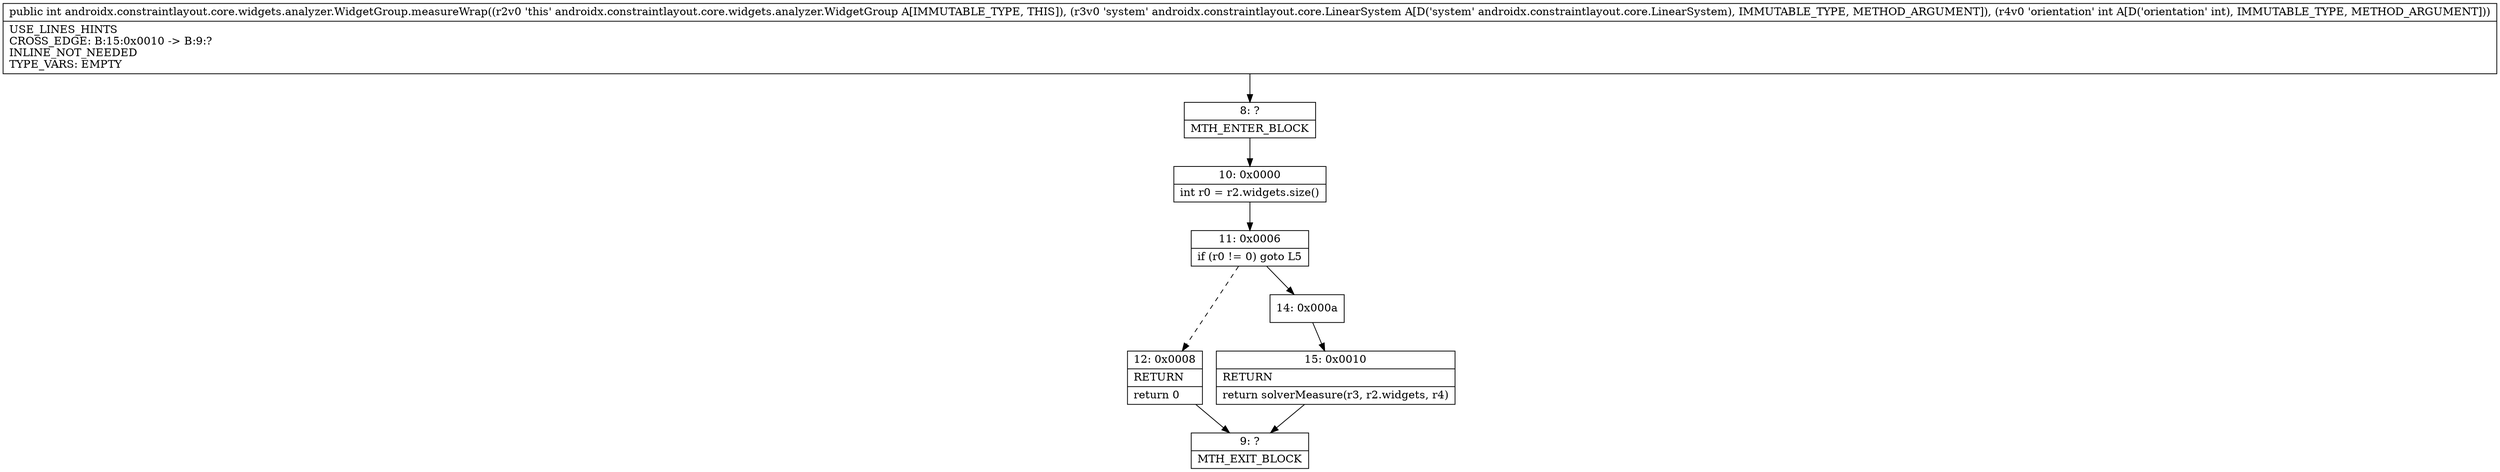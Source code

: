 digraph "CFG forandroidx.constraintlayout.core.widgets.analyzer.WidgetGroup.measureWrap(Landroidx\/constraintlayout\/core\/LinearSystem;I)I" {
Node_8 [shape=record,label="{8\:\ ?|MTH_ENTER_BLOCK\l}"];
Node_10 [shape=record,label="{10\:\ 0x0000|int r0 = r2.widgets.size()\l}"];
Node_11 [shape=record,label="{11\:\ 0x0006|if (r0 != 0) goto L5\l}"];
Node_12 [shape=record,label="{12\:\ 0x0008|RETURN\l|return 0\l}"];
Node_9 [shape=record,label="{9\:\ ?|MTH_EXIT_BLOCK\l}"];
Node_14 [shape=record,label="{14\:\ 0x000a}"];
Node_15 [shape=record,label="{15\:\ 0x0010|RETURN\l|return solverMeasure(r3, r2.widgets, r4)\l}"];
MethodNode[shape=record,label="{public int androidx.constraintlayout.core.widgets.analyzer.WidgetGroup.measureWrap((r2v0 'this' androidx.constraintlayout.core.widgets.analyzer.WidgetGroup A[IMMUTABLE_TYPE, THIS]), (r3v0 'system' androidx.constraintlayout.core.LinearSystem A[D('system' androidx.constraintlayout.core.LinearSystem), IMMUTABLE_TYPE, METHOD_ARGUMENT]), (r4v0 'orientation' int A[D('orientation' int), IMMUTABLE_TYPE, METHOD_ARGUMENT]))  | USE_LINES_HINTS\lCROSS_EDGE: B:15:0x0010 \-\> B:9:?\lINLINE_NOT_NEEDED\lTYPE_VARS: EMPTY\l}"];
MethodNode -> Node_8;Node_8 -> Node_10;
Node_10 -> Node_11;
Node_11 -> Node_12[style=dashed];
Node_11 -> Node_14;
Node_12 -> Node_9;
Node_14 -> Node_15;
Node_15 -> Node_9;
}

